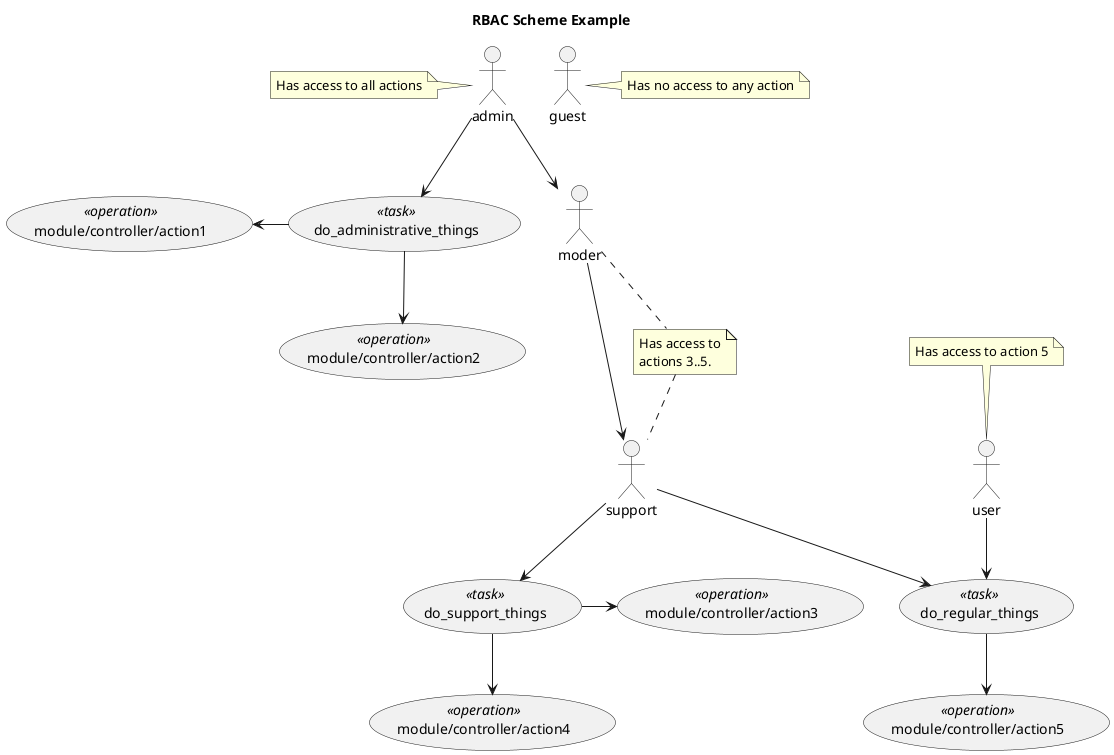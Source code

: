 @startuml

title RBAC Scheme Example

:admin: --> :moder:
:moder: --> :support:
:user:
:guest:

(do_administrative_things) <<task>>
(module/controller/action1) <<operation>>
(module/controller/action2) <<operation>>

(do_support_things) <<task>>
(module/controller/action3) <<operation>>
(module/controller/action4) <<operation>>

(do_regular_things) <<task>>
(module/controller/action5) <<operation>>

:user: --> (do_regular_things)
:support: --> (do_regular_things)
:support: --> (do_support_things)
:admin: --> (do_administrative_things)

(do_administrative_things) -left-> (module/controller/action1)
(do_administrative_things) --> (module/controller/action2)
(do_support_things) -right-> (module/controller/action3)
(do_support_things) --> (module/controller/action4)
(do_regular_things) --> (module/controller/action5)

note right of guest : Has no access to any action
note left of admin : Has access to all actions
note top of user : Has access to action 5
note "Has access to\nactions 3..5." as N2
moder .. N2
N2 .. support

@enduml
